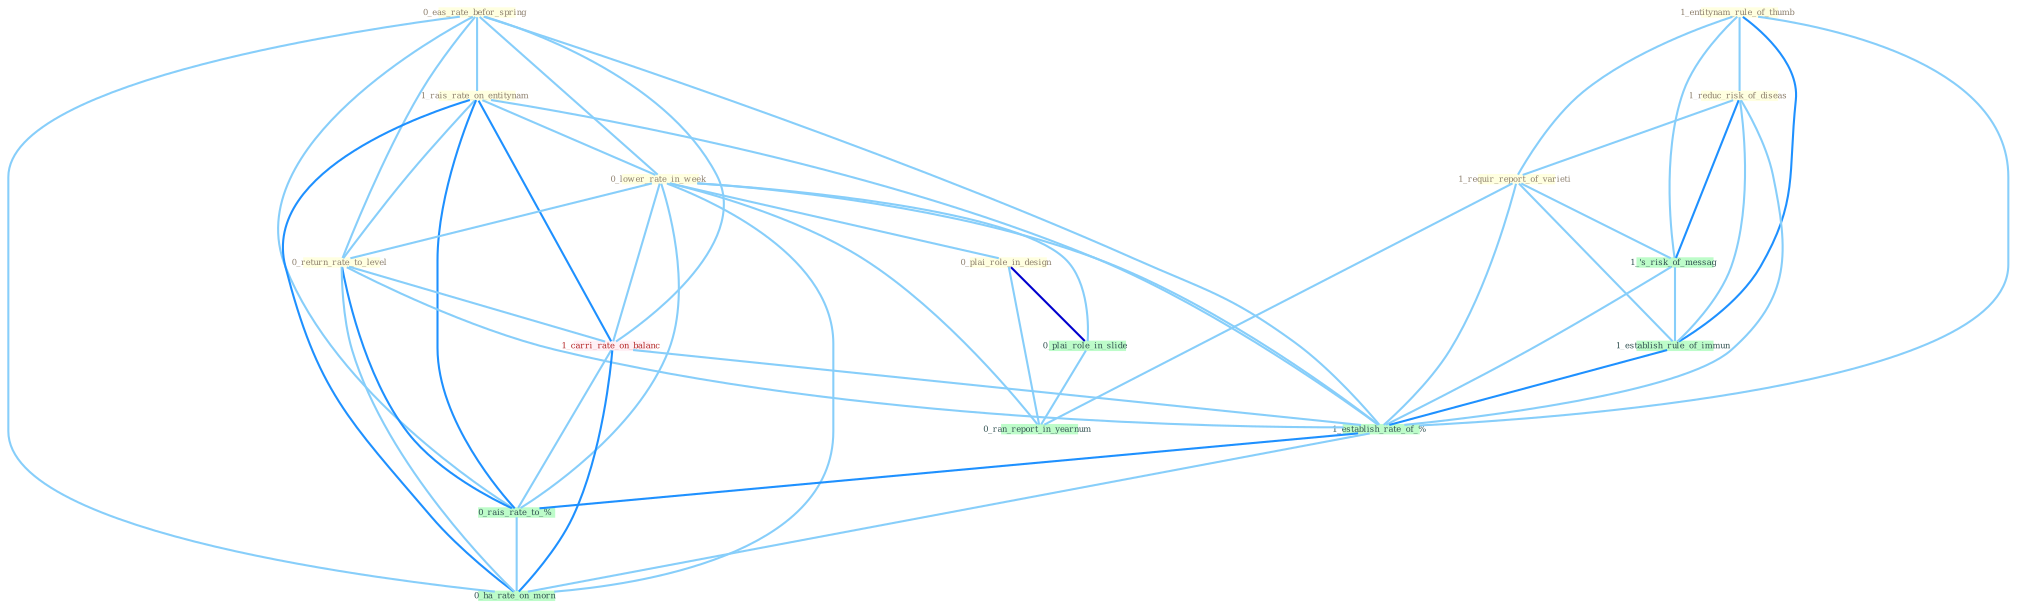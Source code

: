 Graph G{ 
    node
    [shape=polygon,style=filled,width=.5,height=.06,color="#BDFCC9",fixedsize=true,fontsize=4,
    fontcolor="#2f4f4f"];
    {node
    [color="#ffffe0", fontcolor="#8b7d6b"] "0_eas_rate_befor_spring " "1_rais_rate_on_entitynam " "1_entitynam_rule_of_thumb " "0_lower_rate_in_week " "1_reduc_risk_of_diseas " "0_plai_role_in_design " "1_requir_report_of_varieti " "0_return_rate_to_level "}
{node [color="#fff0f5", fontcolor="#b22222"] "1_carri_rate_on_balanc "}
edge [color="#B0E2FF"];

	"0_eas_rate_befor_spring " -- "1_rais_rate_on_entitynam " [w="1", color="#87cefa" ];
	"0_eas_rate_befor_spring " -- "0_lower_rate_in_week " [w="1", color="#87cefa" ];
	"0_eas_rate_befor_spring " -- "0_return_rate_to_level " [w="1", color="#87cefa" ];
	"0_eas_rate_befor_spring " -- "1_carri_rate_on_balanc " [w="1", color="#87cefa" ];
	"0_eas_rate_befor_spring " -- "1_establish_rate_of_% " [w="1", color="#87cefa" ];
	"0_eas_rate_befor_spring " -- "0_rais_rate_to_% " [w="1", color="#87cefa" ];
	"0_eas_rate_befor_spring " -- "0_ha_rate_on_morn " [w="1", color="#87cefa" ];
	"1_rais_rate_on_entitynam " -- "0_lower_rate_in_week " [w="1", color="#87cefa" ];
	"1_rais_rate_on_entitynam " -- "0_return_rate_to_level " [w="1", color="#87cefa" ];
	"1_rais_rate_on_entitynam " -- "1_carri_rate_on_balanc " [w="2", color="#1e90ff" , len=0.8];
	"1_rais_rate_on_entitynam " -- "1_establish_rate_of_% " [w="1", color="#87cefa" ];
	"1_rais_rate_on_entitynam " -- "0_rais_rate_to_% " [w="2", color="#1e90ff" , len=0.8];
	"1_rais_rate_on_entitynam " -- "0_ha_rate_on_morn " [w="2", color="#1e90ff" , len=0.8];
	"1_entitynam_rule_of_thumb " -- "1_reduc_risk_of_diseas " [w="1", color="#87cefa" ];
	"1_entitynam_rule_of_thumb " -- "1_requir_report_of_varieti " [w="1", color="#87cefa" ];
	"1_entitynam_rule_of_thumb " -- "1_'s_risk_of_messag " [w="1", color="#87cefa" ];
	"1_entitynam_rule_of_thumb " -- "1_establish_rule_of_immun " [w="2", color="#1e90ff" , len=0.8];
	"1_entitynam_rule_of_thumb " -- "1_establish_rate_of_% " [w="1", color="#87cefa" ];
	"0_lower_rate_in_week " -- "0_plai_role_in_design " [w="1", color="#87cefa" ];
	"0_lower_rate_in_week " -- "0_return_rate_to_level " [w="1", color="#87cefa" ];
	"0_lower_rate_in_week " -- "0_plai_role_in_slide " [w="1", color="#87cefa" ];
	"0_lower_rate_in_week " -- "1_carri_rate_on_balanc " [w="1", color="#87cefa" ];
	"0_lower_rate_in_week " -- "0_ran_report_in_yearnum " [w="1", color="#87cefa" ];
	"0_lower_rate_in_week " -- "1_establish_rate_of_% " [w="1", color="#87cefa" ];
	"0_lower_rate_in_week " -- "0_rais_rate_to_% " [w="1", color="#87cefa" ];
	"0_lower_rate_in_week " -- "0_ha_rate_on_morn " [w="1", color="#87cefa" ];
	"1_reduc_risk_of_diseas " -- "1_requir_report_of_varieti " [w="1", color="#87cefa" ];
	"1_reduc_risk_of_diseas " -- "1_'s_risk_of_messag " [w="2", color="#1e90ff" , len=0.8];
	"1_reduc_risk_of_diseas " -- "1_establish_rule_of_immun " [w="1", color="#87cefa" ];
	"1_reduc_risk_of_diseas " -- "1_establish_rate_of_% " [w="1", color="#87cefa" ];
	"0_plai_role_in_design " -- "0_plai_role_in_slide " [w="3", color="#0000cd" , len=0.6];
	"0_plai_role_in_design " -- "0_ran_report_in_yearnum " [w="1", color="#87cefa" ];
	"1_requir_report_of_varieti " -- "1_'s_risk_of_messag " [w="1", color="#87cefa" ];
	"1_requir_report_of_varieti " -- "0_ran_report_in_yearnum " [w="1", color="#87cefa" ];
	"1_requir_report_of_varieti " -- "1_establish_rule_of_immun " [w="1", color="#87cefa" ];
	"1_requir_report_of_varieti " -- "1_establish_rate_of_% " [w="1", color="#87cefa" ];
	"0_return_rate_to_level " -- "1_carri_rate_on_balanc " [w="1", color="#87cefa" ];
	"0_return_rate_to_level " -- "1_establish_rate_of_% " [w="1", color="#87cefa" ];
	"0_return_rate_to_level " -- "0_rais_rate_to_% " [w="2", color="#1e90ff" , len=0.8];
	"0_return_rate_to_level " -- "0_ha_rate_on_morn " [w="1", color="#87cefa" ];
	"0_plai_role_in_slide " -- "0_ran_report_in_yearnum " [w="1", color="#87cefa" ];
	"1_carri_rate_on_balanc " -- "1_establish_rate_of_% " [w="1", color="#87cefa" ];
	"1_carri_rate_on_balanc " -- "0_rais_rate_to_% " [w="1", color="#87cefa" ];
	"1_carri_rate_on_balanc " -- "0_ha_rate_on_morn " [w="2", color="#1e90ff" , len=0.8];
	"1_'s_risk_of_messag " -- "1_establish_rule_of_immun " [w="1", color="#87cefa" ];
	"1_'s_risk_of_messag " -- "1_establish_rate_of_% " [w="1", color="#87cefa" ];
	"1_establish_rule_of_immun " -- "1_establish_rate_of_% " [w="2", color="#1e90ff" , len=0.8];
	"1_establish_rate_of_% " -- "0_rais_rate_to_% " [w="2", color="#1e90ff" , len=0.8];
	"1_establish_rate_of_% " -- "0_ha_rate_on_morn " [w="1", color="#87cefa" ];
	"0_rais_rate_to_% " -- "0_ha_rate_on_morn " [w="1", color="#87cefa" ];
}